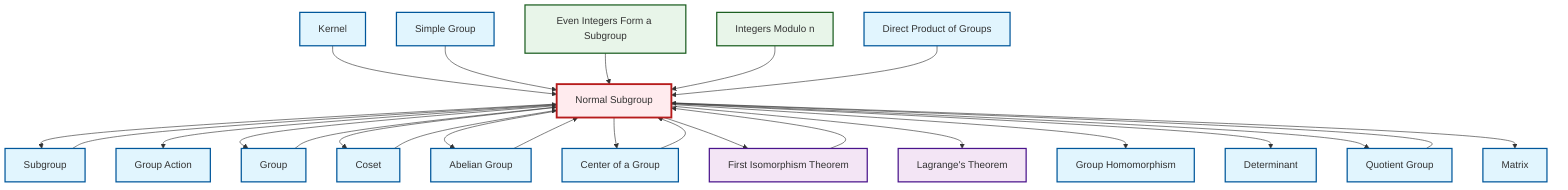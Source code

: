 graph TD
    classDef definition fill:#e1f5fe,stroke:#01579b,stroke-width:2px
    classDef theorem fill:#f3e5f5,stroke:#4a148c,stroke-width:2px
    classDef axiom fill:#fff3e0,stroke:#e65100,stroke-width:2px
    classDef example fill:#e8f5e9,stroke:#1b5e20,stroke-width:2px
    classDef current fill:#ffebee,stroke:#b71c1c,stroke-width:3px
    def-direct-product["Direct Product of Groups"]:::definition
    def-center-of-group["Center of a Group"]:::definition
    thm-first-isomorphism["First Isomorphism Theorem"]:::theorem
    def-group["Group"]:::definition
    ex-even-integers-subgroup["Even Integers Form a Subgroup"]:::example
    def-kernel["Kernel"]:::definition
    def-coset["Coset"]:::definition
    def-simple-group["Simple Group"]:::definition
    def-quotient-group["Quotient Group"]:::definition
    def-abelian-group["Abelian Group"]:::definition
    def-determinant["Determinant"]:::definition
    thm-lagrange["Lagrange's Theorem"]:::theorem
    def-subgroup["Subgroup"]:::definition
    def-matrix["Matrix"]:::definition
    def-group-action["Group Action"]:::definition
    def-normal-subgroup["Normal Subgroup"]:::definition
    def-homomorphism["Group Homomorphism"]:::definition
    ex-quotient-integers-mod-n["Integers Modulo n"]:::example
    def-subgroup --> def-normal-subgroup
    thm-first-isomorphism --> def-normal-subgroup
    def-normal-subgroup --> def-subgroup
    def-normal-subgroup --> def-group-action
    def-normal-subgroup --> def-group
    def-center-of-group --> def-normal-subgroup
    def-group --> def-normal-subgroup
    def-kernel --> def-normal-subgroup
    def-normal-subgroup --> def-coset
    def-normal-subgroup --> def-abelian-group
    def-simple-group --> def-normal-subgroup
    def-abelian-group --> def-normal-subgroup
    def-normal-subgroup --> def-center-of-group
    def-normal-subgroup --> thm-first-isomorphism
    def-normal-subgroup --> thm-lagrange
    ex-even-integers-subgroup --> def-normal-subgroup
    def-quotient-group --> def-normal-subgroup
    def-normal-subgroup --> def-homomorphism
    def-normal-subgroup --> def-determinant
    def-normal-subgroup --> def-quotient-group
    def-coset --> def-normal-subgroup
    ex-quotient-integers-mod-n --> def-normal-subgroup
    def-normal-subgroup --> def-matrix
    def-direct-product --> def-normal-subgroup
    class def-normal-subgroup current